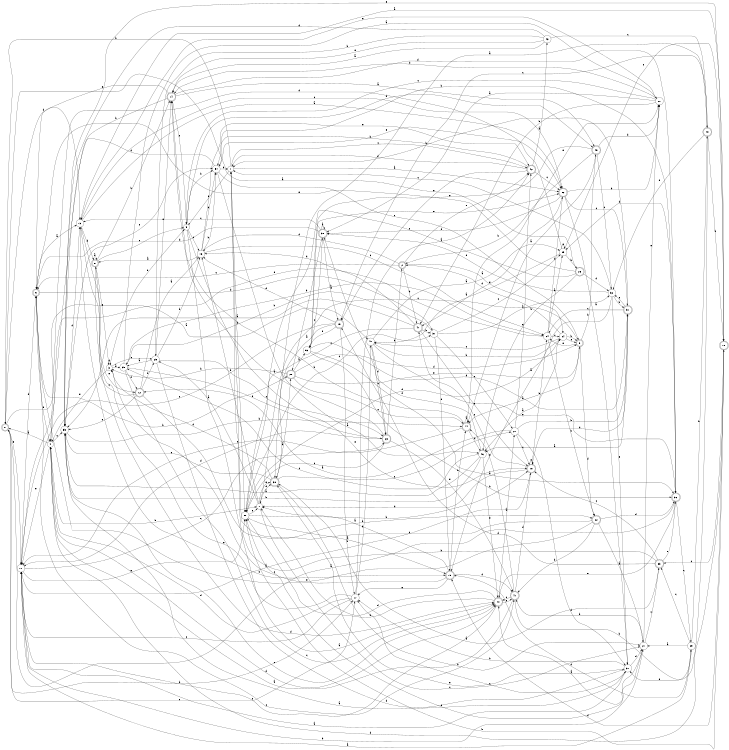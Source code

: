 digraph n45_7 {
__start0 [label="" shape="none"];

rankdir=LR;
size="8,5";

s0 [style="rounded,filled", color="black", fillcolor="white" shape="doublecircle", label="0"];
s1 [style="filled", color="black", fillcolor="white" shape="circle", label="1"];
s2 [style="rounded,filled", color="black", fillcolor="white" shape="doublecircle", label="2"];
s3 [style="filled", color="black", fillcolor="white" shape="circle", label="3"];
s4 [style="filled", color="black", fillcolor="white" shape="circle", label="4"];
s5 [style="filled", color="black", fillcolor="white" shape="circle", label="5"];
s6 [style="rounded,filled", color="black", fillcolor="white" shape="doublecircle", label="6"];
s7 [style="filled", color="black", fillcolor="white" shape="circle", label="7"];
s8 [style="rounded,filled", color="black", fillcolor="white" shape="doublecircle", label="8"];
s9 [style="rounded,filled", color="black", fillcolor="white" shape="doublecircle", label="9"];
s10 [style="rounded,filled", color="black", fillcolor="white" shape="doublecircle", label="10"];
s11 [style="filled", color="black", fillcolor="white" shape="circle", label="11"];
s12 [style="rounded,filled", color="black", fillcolor="white" shape="doublecircle", label="12"];
s13 [style="filled", color="black", fillcolor="white" shape="circle", label="13"];
s14 [style="rounded,filled", color="black", fillcolor="white" shape="doublecircle", label="14"];
s15 [style="rounded,filled", color="black", fillcolor="white" shape="doublecircle", label="15"];
s16 [style="filled", color="black", fillcolor="white" shape="circle", label="16"];
s17 [style="filled", color="black", fillcolor="white" shape="circle", label="17"];
s18 [style="rounded,filled", color="black", fillcolor="white" shape="doublecircle", label="18"];
s19 [style="rounded,filled", color="black", fillcolor="white" shape="doublecircle", label="19"];
s20 [style="filled", color="black", fillcolor="white" shape="circle", label="20"];
s21 [style="filled", color="black", fillcolor="white" shape="circle", label="21"];
s22 [style="rounded,filled", color="black", fillcolor="white" shape="doublecircle", label="22"];
s23 [style="rounded,filled", color="black", fillcolor="white" shape="doublecircle", label="23"];
s24 [style="filled", color="black", fillcolor="white" shape="circle", label="24"];
s25 [style="filled", color="black", fillcolor="white" shape="circle", label="25"];
s26 [style="rounded,filled", color="black", fillcolor="white" shape="doublecircle", label="26"];
s27 [style="filled", color="black", fillcolor="white" shape="circle", label="27"];
s28 [style="rounded,filled", color="black", fillcolor="white" shape="doublecircle", label="28"];
s29 [style="filled", color="black", fillcolor="white" shape="circle", label="29"];
s30 [style="rounded,filled", color="black", fillcolor="white" shape="doublecircle", label="30"];
s31 [style="filled", color="black", fillcolor="white" shape="circle", label="31"];
s32 [style="rounded,filled", color="black", fillcolor="white" shape="doublecircle", label="32"];
s33 [style="rounded,filled", color="black", fillcolor="white" shape="doublecircle", label="33"];
s34 [style="filled", color="black", fillcolor="white" shape="circle", label="34"];
s35 [style="filled", color="black", fillcolor="white" shape="circle", label="35"];
s36 [style="rounded,filled", color="black", fillcolor="white" shape="doublecircle", label="36"];
s37 [style="filled", color="black", fillcolor="white" shape="circle", label="37"];
s38 [style="rounded,filled", color="black", fillcolor="white" shape="doublecircle", label="38"];
s39 [style="filled", color="black", fillcolor="white" shape="circle", label="39"];
s40 [style="rounded,filled", color="black", fillcolor="white" shape="doublecircle", label="40"];
s41 [style="rounded,filled", color="black", fillcolor="white" shape="doublecircle", label="41"];
s42 [style="rounded,filled", color="black", fillcolor="white" shape="doublecircle", label="42"];
s43 [style="filled", color="black", fillcolor="white" shape="circle", label="43"];
s44 [style="rounded,filled", color="black", fillcolor="white" shape="doublecircle", label="44"];
s45 [style="filled", color="black", fillcolor="white" shape="circle", label="45"];
s46 [style="filled", color="black", fillcolor="white" shape="circle", label="46"];
s47 [style="rounded,filled", color="black", fillcolor="white" shape="doublecircle", label="47"];
s48 [style="rounded,filled", color="black", fillcolor="white" shape="doublecircle", label="48"];
s49 [style="rounded,filled", color="black", fillcolor="white" shape="doublecircle", label="49"];
s50 [style="filled", color="black", fillcolor="white" shape="circle", label="50"];
s51 [style="rounded,filled", color="black", fillcolor="white" shape="doublecircle", label="51"];
s52 [style="filled", color="black", fillcolor="white" shape="circle", label="52"];
s53 [style="filled", color="black", fillcolor="white" shape="circle", label="53"];
s54 [style="filled", color="black", fillcolor="white" shape="circle", label="54"];
s55 [style="filled", color="black", fillcolor="white" shape="circle", label="55"];
s0 -> s45 [label="a"];
s0 -> s17 [label="b"];
s0 -> s17 [label="c"];
s0 -> s13 [label="d"];
s0 -> s11 [label="e"];
s1 -> s32 [label="a"];
s1 -> s0 [label="b"];
s1 -> s42 [label="c"];
s1 -> s50 [label="d"];
s1 -> s5 [label="e"];
s2 -> s34 [label="a"];
s2 -> s47 [label="b"];
s2 -> s6 [label="c"];
s2 -> s16 [label="d"];
s2 -> s42 [label="e"];
s3 -> s35 [label="a"];
s3 -> s5 [label="b"];
s3 -> s25 [label="c"];
s3 -> s3 [label="d"];
s3 -> s4 [label="e"];
s4 -> s0 [label="a"];
s4 -> s7 [label="b"];
s4 -> s55 [label="c"];
s4 -> s40 [label="d"];
s4 -> s11 [label="e"];
s5 -> s40 [label="a"];
s5 -> s54 [label="b"];
s5 -> s16 [label="c"];
s5 -> s49 [label="d"];
s5 -> s18 [label="e"];
s6 -> s13 [label="a"];
s6 -> s28 [label="b"];
s6 -> s41 [label="c"];
s6 -> s31 [label="d"];
s6 -> s4 [label="e"];
s7 -> s25 [label="a"];
s7 -> s16 [label="b"];
s7 -> s21 [label="c"];
s7 -> s38 [label="d"];
s7 -> s38 [label="e"];
s8 -> s8 [label="a"];
s8 -> s14 [label="b"];
s8 -> s5 [label="c"];
s8 -> s40 [label="d"];
s8 -> s3 [label="e"];
s9 -> s44 [label="a"];
s9 -> s49 [label="b"];
s9 -> s7 [label="c"];
s9 -> s22 [label="d"];
s9 -> s24 [label="e"];
s10 -> s13 [label="a"];
s10 -> s50 [label="b"];
s10 -> s33 [label="c"];
s10 -> s15 [label="d"];
s10 -> s55 [label="e"];
s11 -> s29 [label="a"];
s11 -> s21 [label="b"];
s11 -> s23 [label="c"];
s11 -> s6 [label="d"];
s11 -> s50 [label="e"];
s12 -> s16 [label="a"];
s12 -> s22 [label="b"];
s12 -> s13 [label="c"];
s12 -> s25 [label="d"];
s12 -> s55 [label="e"];
s13 -> s32 [label="a"];
s13 -> s15 [label="b"];
s13 -> s32 [label="c"];
s13 -> s8 [label="d"];
s13 -> s12 [label="e"];
s14 -> s49 [label="a"];
s14 -> s55 [label="b"];
s14 -> s5 [label="c"];
s14 -> s36 [label="d"];
s14 -> s6 [label="e"];
s15 -> s7 [label="a"];
s15 -> s44 [label="b"];
s15 -> s3 [label="c"];
s15 -> s41 [label="d"];
s15 -> s17 [label="e"];
s16 -> s8 [label="a"];
s16 -> s54 [label="b"];
s16 -> s24 [label="c"];
s16 -> s54 [label="d"];
s16 -> s42 [label="e"];
s17 -> s42 [label="a"];
s17 -> s45 [label="b"];
s17 -> s11 [label="c"];
s17 -> s4 [label="d"];
s17 -> s8 [label="e"];
s18 -> s11 [label="a"];
s18 -> s24 [label="b"];
s18 -> s47 [label="c"];
s18 -> s7 [label="d"];
s18 -> s18 [label="e"];
s19 -> s38 [label="a"];
s19 -> s17 [label="b"];
s19 -> s11 [label="c"];
s19 -> s16 [label="d"];
s19 -> s53 [label="e"];
s20 -> s30 [label="a"];
s20 -> s47 [label="b"];
s20 -> s5 [label="c"];
s20 -> s14 [label="d"];
s20 -> s13 [label="e"];
s21 -> s40 [label="a"];
s21 -> s41 [label="b"];
s21 -> s33 [label="c"];
s21 -> s50 [label="d"];
s21 -> s20 [label="e"];
s22 -> s21 [label="a"];
s22 -> s41 [label="b"];
s22 -> s1 [label="c"];
s22 -> s36 [label="d"];
s22 -> s6 [label="e"];
s23 -> s14 [label="a"];
s23 -> s2 [label="b"];
s23 -> s50 [label="c"];
s23 -> s11 [label="d"];
s23 -> s41 [label="e"];
s24 -> s39 [label="a"];
s24 -> s22 [label="b"];
s24 -> s34 [label="c"];
s24 -> s32 [label="d"];
s24 -> s11 [label="e"];
s25 -> s35 [label="a"];
s25 -> s16 [label="b"];
s25 -> s23 [label="c"];
s25 -> s37 [label="d"];
s25 -> s14 [label="e"];
s26 -> s0 [label="a"];
s26 -> s46 [label="b"];
s26 -> s50 [label="c"];
s26 -> s52 [label="d"];
s26 -> s6 [label="e"];
s27 -> s12 [label="a"];
s27 -> s51 [label="b"];
s27 -> s18 [label="c"];
s27 -> s37 [label="d"];
s27 -> s42 [label="e"];
s28 -> s53 [label="a"];
s28 -> s3 [label="b"];
s28 -> s44 [label="c"];
s28 -> s9 [label="d"];
s28 -> s9 [label="e"];
s29 -> s21 [label="a"];
s29 -> s48 [label="b"];
s29 -> s33 [label="c"];
s29 -> s15 [label="d"];
s29 -> s37 [label="e"];
s30 -> s30 [label="a"];
s30 -> s28 [label="b"];
s30 -> s13 [label="c"];
s30 -> s6 [label="d"];
s30 -> s19 [label="e"];
s31 -> s52 [label="a"];
s31 -> s35 [label="b"];
s31 -> s39 [label="c"];
s31 -> s15 [label="d"];
s31 -> s27 [label="e"];
s32 -> s37 [label="a"];
s32 -> s20 [label="b"];
s32 -> s51 [label="c"];
s32 -> s30 [label="d"];
s32 -> s47 [label="e"];
s33 -> s38 [label="a"];
s33 -> s1 [label="b"];
s33 -> s18 [label="c"];
s33 -> s19 [label="d"];
s33 -> s36 [label="e"];
s34 -> s46 [label="a"];
s34 -> s9 [label="b"];
s34 -> s45 [label="c"];
s34 -> s2 [label="d"];
s34 -> s9 [label="e"];
s35 -> s20 [label="a"];
s35 -> s24 [label="b"];
s35 -> s40 [label="c"];
s35 -> s12 [label="d"];
s35 -> s23 [label="e"];
s36 -> s0 [label="a"];
s36 -> s54 [label="b"];
s36 -> s29 [label="c"];
s36 -> s39 [label="d"];
s36 -> s40 [label="e"];
s37 -> s11 [label="a"];
s37 -> s17 [label="b"];
s37 -> s17 [label="c"];
s37 -> s21 [label="d"];
s37 -> s38 [label="e"];
s38 -> s28 [label="a"];
s38 -> s21 [label="b"];
s38 -> s27 [label="c"];
s38 -> s3 [label="d"];
s38 -> s55 [label="e"];
s39 -> s45 [label="a"];
s39 -> s26 [label="b"];
s39 -> s10 [label="c"];
s39 -> s4 [label="d"];
s39 -> s39 [label="e"];
s40 -> s27 [label="a"];
s40 -> s50 [label="b"];
s40 -> s11 [label="c"];
s40 -> s7 [label="d"];
s40 -> s41 [label="e"];
s41 -> s4 [label="a"];
s41 -> s10 [label="b"];
s41 -> s40 [label="c"];
s41 -> s18 [label="d"];
s41 -> s44 [label="e"];
s42 -> s43 [label="a"];
s42 -> s54 [label="b"];
s42 -> s32 [label="c"];
s42 -> s1 [label="d"];
s42 -> s19 [label="e"];
s43 -> s14 [label="a"];
s43 -> s25 [label="b"];
s43 -> s48 [label="c"];
s43 -> s55 [label="d"];
s43 -> s14 [label="e"];
s44 -> s44 [label="a"];
s44 -> s14 [label="b"];
s44 -> s11 [label="c"];
s44 -> s46 [label="d"];
s44 -> s20 [label="e"];
s45 -> s39 [label="a"];
s45 -> s34 [label="b"];
s45 -> s23 [label="c"];
s45 -> s23 [label="d"];
s45 -> s36 [label="e"];
s46 -> s55 [label="a"];
s46 -> s55 [label="b"];
s46 -> s35 [label="c"];
s46 -> s30 [label="d"];
s46 -> s40 [label="e"];
s47 -> s55 [label="a"];
s47 -> s31 [label="b"];
s47 -> s50 [label="c"];
s47 -> s16 [label="d"];
s47 -> s18 [label="e"];
s48 -> s38 [label="a"];
s48 -> s10 [label="b"];
s48 -> s19 [label="c"];
s48 -> s4 [label="d"];
s48 -> s52 [label="e"];
s49 -> s44 [label="a"];
s49 -> s2 [label="b"];
s49 -> s52 [label="c"];
s49 -> s20 [label="d"];
s49 -> s53 [label="e"];
s50 -> s15 [label="a"];
s50 -> s18 [label="b"];
s50 -> s31 [label="c"];
s50 -> s34 [label="d"];
s50 -> s7 [label="e"];
s51 -> s46 [label="a"];
s51 -> s1 [label="b"];
s51 -> s24 [label="c"];
s51 -> s18 [label="d"];
s51 -> s52 [label="e"];
s52 -> s15 [label="a"];
s52 -> s51 [label="b"];
s52 -> s1 [label="c"];
s52 -> s30 [label="d"];
s52 -> s37 [label="e"];
s53 -> s36 [label="a"];
s53 -> s36 [label="b"];
s53 -> s30 [label="c"];
s53 -> s51 [label="d"];
s53 -> s32 [label="e"];
s54 -> s46 [label="a"];
s54 -> s1 [label="b"];
s54 -> s9 [label="c"];
s54 -> s4 [label="d"];
s54 -> s32 [label="e"];
s55 -> s37 [label="a"];
s55 -> s44 [label="b"];
s55 -> s54 [label="c"];
s55 -> s13 [label="d"];
s55 -> s40 [label="e"];

}